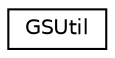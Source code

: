 digraph "Graphical Class Hierarchy"
{
 // LATEX_PDF_SIZE
  edge [fontname="Helvetica",fontsize="10",labelfontname="Helvetica",labelfontsize="10"];
  node [fontname="Helvetica",fontsize="10",shape=record];
  rankdir="LR";
  Node0 [label="GSUtil",height=0.2,width=0.4,color="black", fillcolor="white", style="filled",URL="$classGSUtil.html",tooltip=" "];
}
